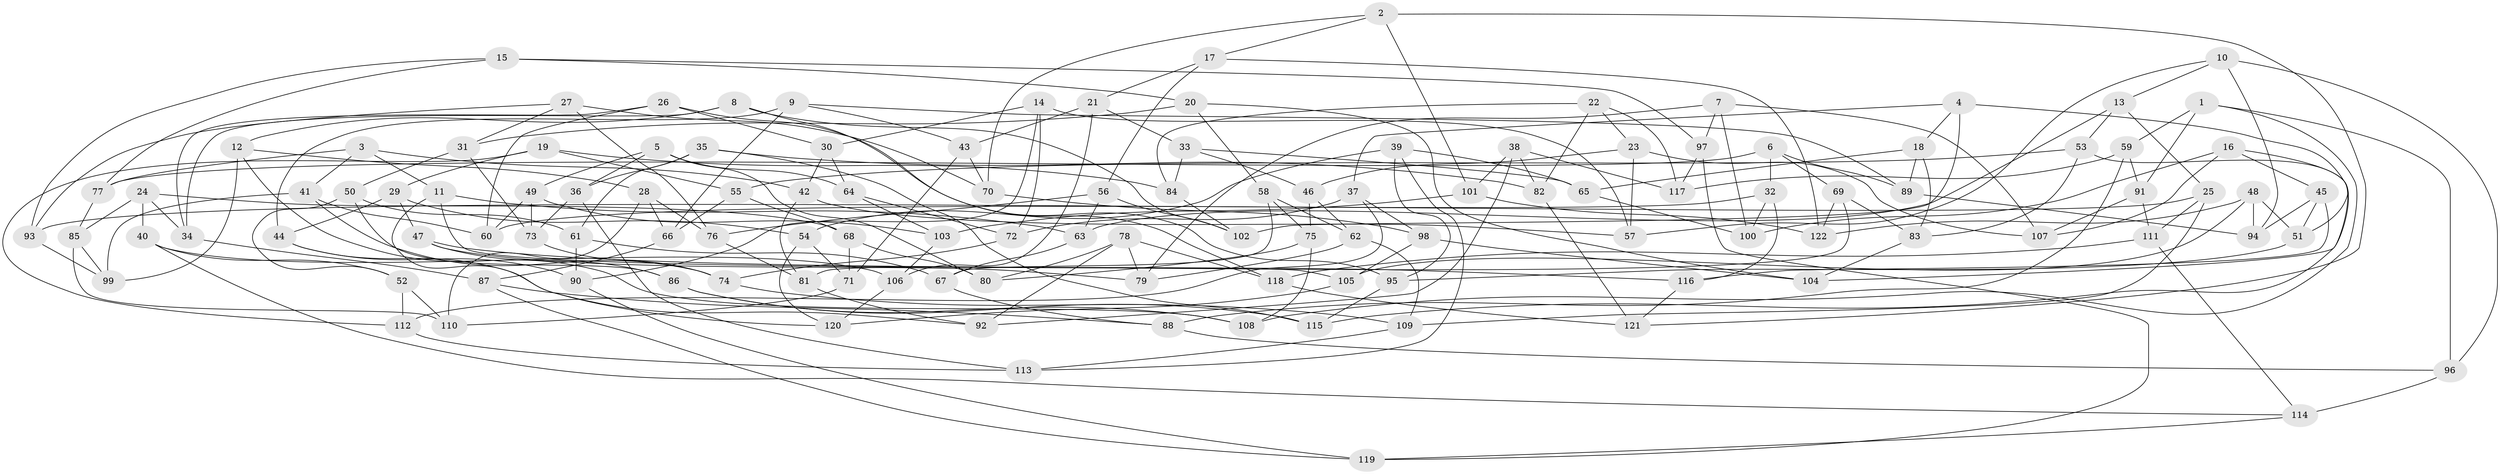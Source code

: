 // coarse degree distribution, {4: 0.25, 6: 0.2222222222222222, 5: 0.16666666666666666, 3: 0.1111111111111111, 7: 0.05555555555555555, 8: 0.1111111111111111, 10: 0.027777777777777776, 12: 0.027777777777777776, 14: 0.027777777777777776}
// Generated by graph-tools (version 1.1) at 2025/03/03/04/25 22:03:13]
// undirected, 122 vertices, 244 edges
graph export_dot {
graph [start="1"]
  node [color=gray90,style=filled];
  1;
  2;
  3;
  4;
  5;
  6;
  7;
  8;
  9;
  10;
  11;
  12;
  13;
  14;
  15;
  16;
  17;
  18;
  19;
  20;
  21;
  22;
  23;
  24;
  25;
  26;
  27;
  28;
  29;
  30;
  31;
  32;
  33;
  34;
  35;
  36;
  37;
  38;
  39;
  40;
  41;
  42;
  43;
  44;
  45;
  46;
  47;
  48;
  49;
  50;
  51;
  52;
  53;
  54;
  55;
  56;
  57;
  58;
  59;
  60;
  61;
  62;
  63;
  64;
  65;
  66;
  67;
  68;
  69;
  70;
  71;
  72;
  73;
  74;
  75;
  76;
  77;
  78;
  79;
  80;
  81;
  82;
  83;
  84;
  85;
  86;
  87;
  88;
  89;
  90;
  91;
  92;
  93;
  94;
  95;
  96;
  97;
  98;
  99;
  100;
  101;
  102;
  103;
  104;
  105;
  106;
  107;
  108;
  109;
  110;
  111;
  112;
  113;
  114;
  115;
  116;
  117;
  118;
  119;
  120;
  121;
  122;
  1 -- 59;
  1 -- 108;
  1 -- 96;
  1 -- 91;
  2 -- 70;
  2 -- 101;
  2 -- 17;
  2 -- 121;
  3 -- 11;
  3 -- 41;
  3 -- 77;
  3 -- 42;
  4 -- 18;
  4 -- 37;
  4 -- 51;
  4 -- 102;
  5 -- 80;
  5 -- 36;
  5 -- 64;
  5 -- 49;
  6 -- 32;
  6 -- 77;
  6 -- 89;
  6 -- 69;
  7 -- 79;
  7 -- 107;
  7 -- 100;
  7 -- 97;
  8 -- 102;
  8 -- 118;
  8 -- 34;
  8 -- 12;
  9 -- 43;
  9 -- 89;
  9 -- 66;
  9 -- 44;
  10 -- 94;
  10 -- 57;
  10 -- 13;
  10 -- 96;
  11 -- 63;
  11 -- 105;
  11 -- 120;
  12 -- 28;
  12 -- 99;
  12 -- 108;
  13 -- 63;
  13 -- 53;
  13 -- 25;
  14 -- 90;
  14 -- 57;
  14 -- 30;
  14 -- 72;
  15 -- 77;
  15 -- 97;
  15 -- 20;
  15 -- 93;
  16 -- 45;
  16 -- 107;
  16 -- 100;
  16 -- 104;
  17 -- 122;
  17 -- 56;
  17 -- 21;
  18 -- 89;
  18 -- 65;
  18 -- 83;
  19 -- 29;
  19 -- 55;
  19 -- 112;
  19 -- 84;
  20 -- 58;
  20 -- 104;
  20 -- 31;
  21 -- 43;
  21 -- 33;
  21 -- 106;
  22 -- 117;
  22 -- 82;
  22 -- 84;
  22 -- 23;
  23 -- 107;
  23 -- 57;
  23 -- 46;
  24 -- 34;
  24 -- 40;
  24 -- 85;
  24 -- 68;
  25 -- 109;
  25 -- 111;
  25 -- 60;
  26 -- 30;
  26 -- 60;
  26 -- 34;
  26 -- 95;
  27 -- 76;
  27 -- 31;
  27 -- 70;
  27 -- 93;
  28 -- 66;
  28 -- 110;
  28 -- 76;
  29 -- 54;
  29 -- 47;
  29 -- 44;
  30 -- 42;
  30 -- 64;
  31 -- 50;
  31 -- 73;
  32 -- 93;
  32 -- 116;
  32 -- 100;
  33 -- 46;
  33 -- 65;
  33 -- 84;
  34 -- 87;
  35 -- 36;
  35 -- 61;
  35 -- 82;
  35 -- 115;
  36 -- 73;
  36 -- 113;
  37 -- 112;
  37 -- 72;
  37 -- 98;
  38 -- 117;
  38 -- 82;
  38 -- 101;
  38 -- 92;
  39 -- 65;
  39 -- 95;
  39 -- 54;
  39 -- 113;
  40 -- 106;
  40 -- 52;
  40 -- 114;
  41 -- 60;
  41 -- 74;
  41 -- 99;
  42 -- 57;
  42 -- 81;
  43 -- 71;
  43 -- 70;
  44 -- 92;
  44 -- 90;
  45 -- 116;
  45 -- 94;
  45 -- 51;
  46 -- 75;
  46 -- 62;
  47 -- 116;
  47 -- 79;
  47 -- 86;
  48 -- 122;
  48 -- 105;
  48 -- 94;
  48 -- 51;
  49 -- 73;
  49 -- 60;
  49 -- 103;
  50 -- 86;
  50 -- 61;
  50 -- 52;
  51 -- 95;
  52 -- 110;
  52 -- 112;
  53 -- 83;
  53 -- 115;
  53 -- 55;
  54 -- 71;
  54 -- 120;
  55 -- 68;
  55 -- 66;
  56 -- 63;
  56 -- 102;
  56 -- 76;
  58 -- 67;
  58 -- 62;
  58 -- 75;
  59 -- 88;
  59 -- 117;
  59 -- 91;
  61 -- 90;
  61 -- 67;
  62 -- 79;
  62 -- 109;
  63 -- 67;
  64 -- 72;
  64 -- 103;
  65 -- 100;
  66 -- 87;
  67 -- 88;
  68 -- 71;
  68 -- 80;
  69 -- 122;
  69 -- 81;
  69 -- 83;
  70 -- 98;
  71 -- 110;
  72 -- 74;
  73 -- 74;
  74 -- 109;
  75 -- 80;
  75 -- 108;
  76 -- 81;
  77 -- 85;
  78 -- 79;
  78 -- 118;
  78 -- 92;
  78 -- 80;
  81 -- 92;
  82 -- 121;
  83 -- 104;
  84 -- 102;
  85 -- 99;
  85 -- 110;
  86 -- 115;
  86 -- 108;
  87 -- 119;
  87 -- 88;
  88 -- 96;
  89 -- 94;
  90 -- 119;
  91 -- 107;
  91 -- 111;
  93 -- 99;
  95 -- 115;
  96 -- 114;
  97 -- 117;
  97 -- 119;
  98 -- 104;
  98 -- 105;
  101 -- 122;
  101 -- 103;
  103 -- 106;
  105 -- 120;
  106 -- 120;
  109 -- 113;
  111 -- 114;
  111 -- 118;
  112 -- 113;
  114 -- 119;
  116 -- 121;
  118 -- 121;
}
